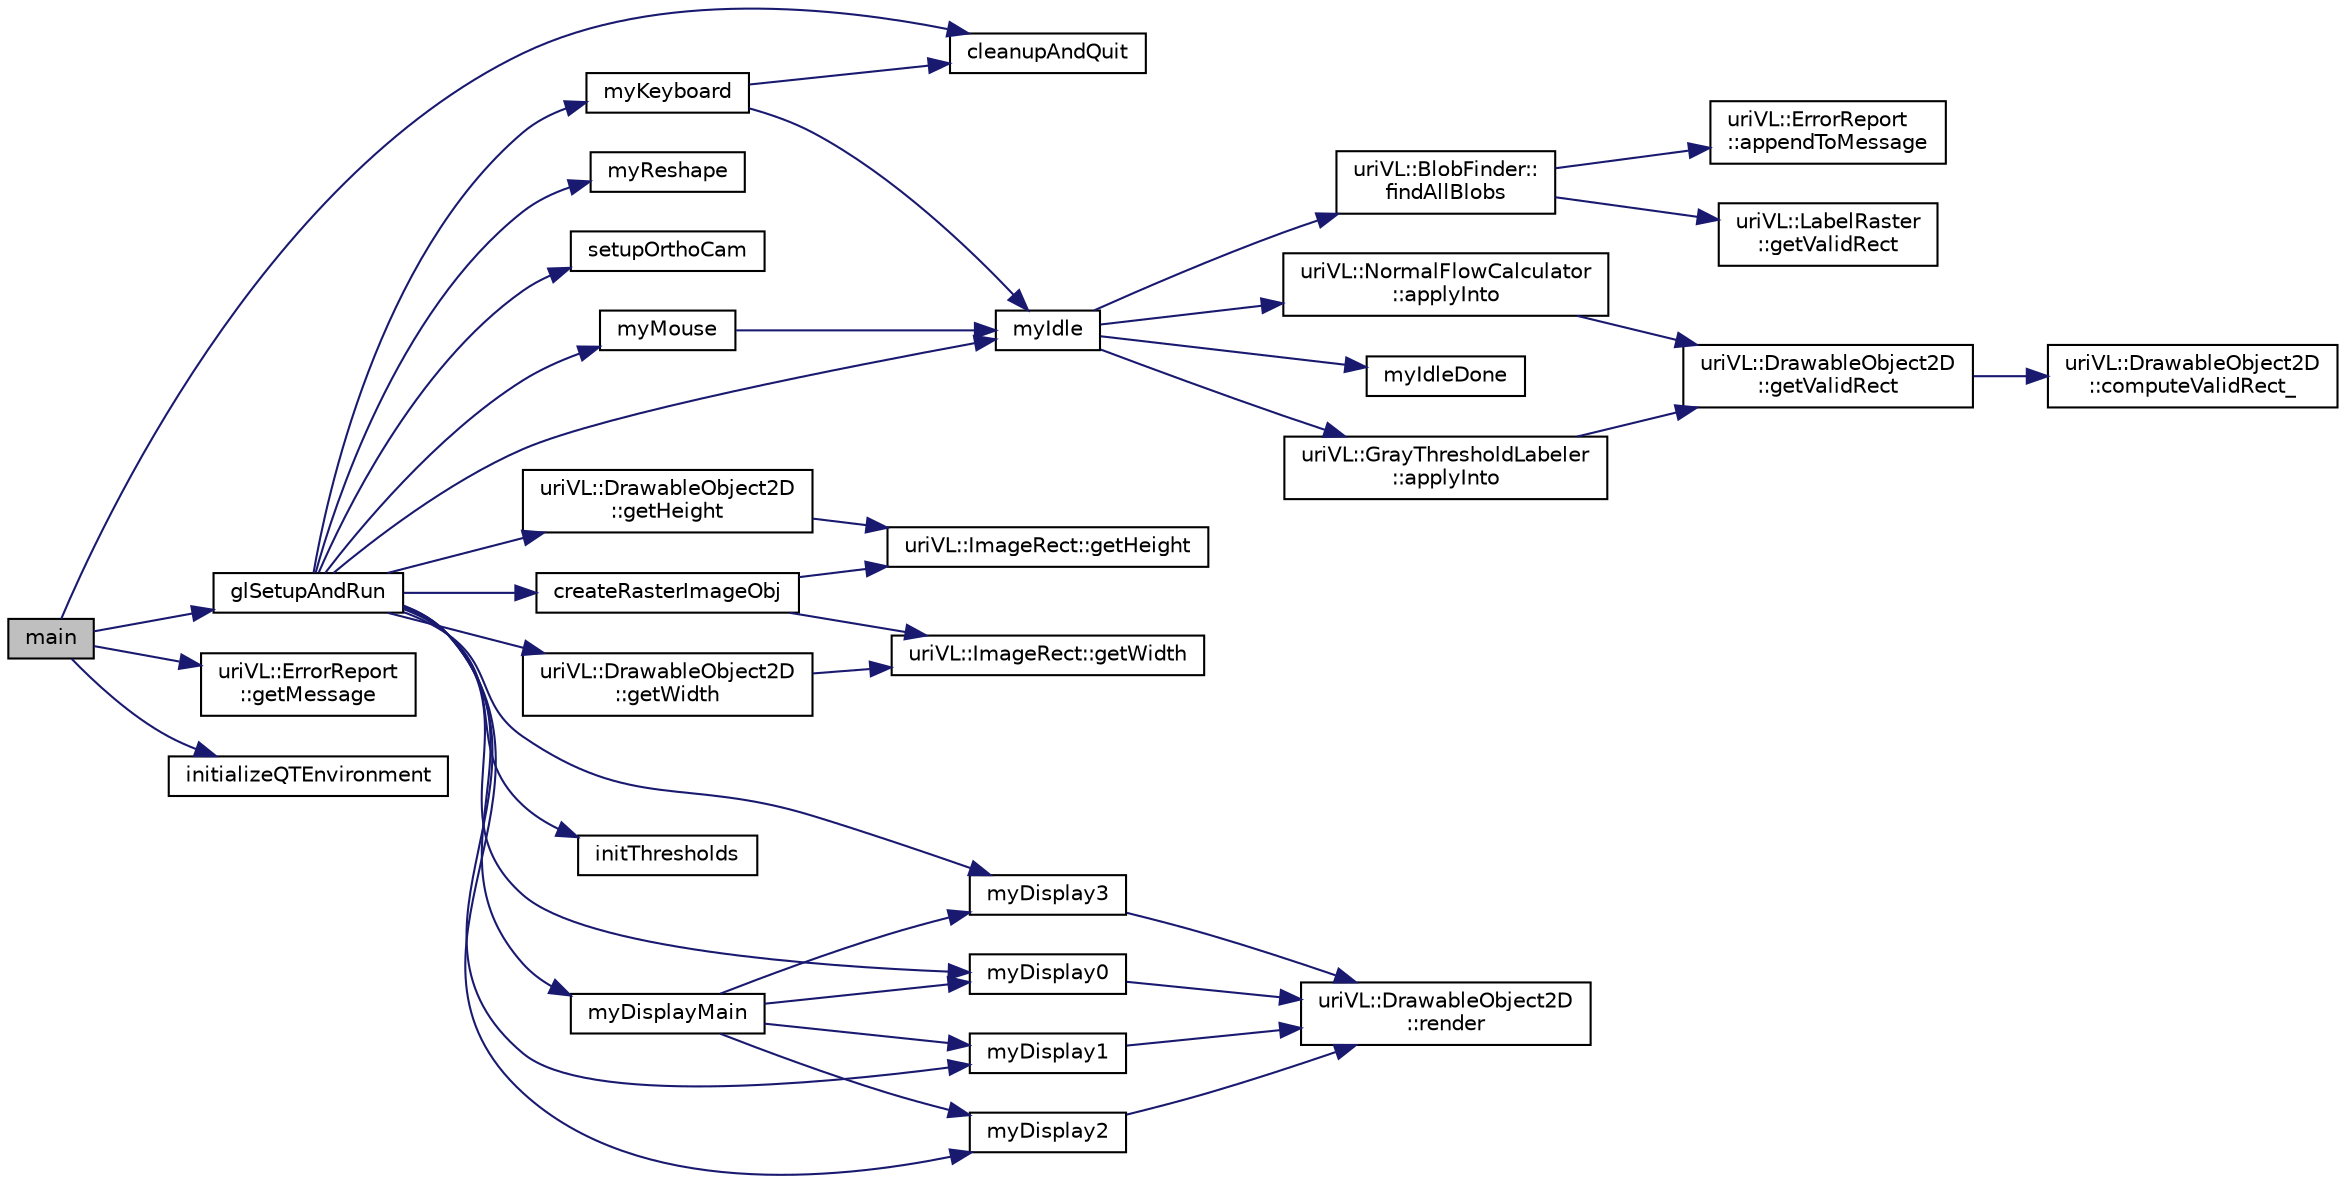 digraph "main"
{
  edge [fontname="Helvetica",fontsize="10",labelfontname="Helvetica",labelfontsize="10"];
  node [fontname="Helvetica",fontsize="10",shape=record];
  rankdir="LR";
  Node1 [label="main",height=0.2,width=0.4,color="black", fillcolor="grey75", style="filled", fontcolor="black"];
  Node1 -> Node2 [color="midnightblue",fontsize="10",style="solid",fontname="Helvetica"];
  Node2 [label="cleanupAndQuit",height=0.2,width=0.4,color="black", fillcolor="white", style="filled",URL="$videoNormalFlow__main_8cpp.html#ab5774c0c168c63ad4c75e9bf6f09e72b"];
  Node1 -> Node3 [color="midnightblue",fontsize="10",style="solid",fontname="Helvetica"];
  Node3 [label="uriVL::ErrorReport\l::getMessage",height=0.2,width=0.4,color="black", fillcolor="white", style="filled",URL="$classuriVL_1_1ErrorReport.html#ab0e9a629dc8d1342f8c6078e5d5b2a1d",tooltip="When you call this, you&#39;re responsible for delete[]&#39;ing the returned pointer. "];
  Node1 -> Node4 [color="midnightblue",fontsize="10",style="solid",fontname="Helvetica"];
  Node4 [label="glSetupAndRun",height=0.2,width=0.4,color="black", fillcolor="white", style="filled",URL="$videoNormalFlow__main_8cpp.html#a90c375f0670dbde0c466ef8e5b8501b2"];
  Node4 -> Node5 [color="midnightblue",fontsize="10",style="solid",fontname="Helvetica"];
  Node5 [label="createRasterImageObj",height=0.2,width=0.4,color="black", fillcolor="white", style="filled",URL="$videoNormalFlow__main_8cpp.html#ac85cb0ad2757c794788cef3bea1b268e"];
  Node5 -> Node6 [color="midnightblue",fontsize="10",style="solid",fontname="Helvetica"];
  Node6 [label="uriVL::ImageRect::getHeight",height=0.2,width=0.4,color="black", fillcolor="white", style="filled",URL="$classuriVL_1_1ImageRect.html#aa757d85ab5d5230bc0ca53f5960e14f3",tooltip="Returns the height of the rectangle. "];
  Node5 -> Node7 [color="midnightblue",fontsize="10",style="solid",fontname="Helvetica"];
  Node7 [label="uriVL::ImageRect::getWidth",height=0.2,width=0.4,color="black", fillcolor="white", style="filled",URL="$classuriVL_1_1ImageRect.html#a1081dc6f638b33ebf30d0a43d51289ef",tooltip="Returns the width of the rectangle. "];
  Node4 -> Node8 [color="midnightblue",fontsize="10",style="solid",fontname="Helvetica"];
  Node8 [label="uriVL::DrawableObject2D\l::getHeight",height=0.2,width=0.4,color="black", fillcolor="white", style="filled",URL="$classuriVL_1_1DrawableObject2D.html#a0fa48af9667c5a4b53bd2a9bf0eea240",tooltip="Returns the number of rows for the image. "];
  Node8 -> Node6 [color="midnightblue",fontsize="10",style="solid",fontname="Helvetica"];
  Node4 -> Node9 [color="midnightblue",fontsize="10",style="solid",fontname="Helvetica"];
  Node9 [label="uriVL::DrawableObject2D\l::getWidth",height=0.2,width=0.4,color="black", fillcolor="white", style="filled",URL="$classuriVL_1_1DrawableObject2D.html#a01127dbd10a99cdbb7596e48539068c9",tooltip="Returns the number of columns for the image. "];
  Node9 -> Node7 [color="midnightblue",fontsize="10",style="solid",fontname="Helvetica"];
  Node4 -> Node10 [color="midnightblue",fontsize="10",style="solid",fontname="Helvetica"];
  Node10 [label="initThresholds",height=0.2,width=0.4,color="black", fillcolor="white", style="filled",URL="$videoNormalFlow__main_8cpp.html#a0088adf459c1c2a354d6f6444a9a288c"];
  Node4 -> Node11 [color="midnightblue",fontsize="10",style="solid",fontname="Helvetica"];
  Node11 [label="myDisplay0",height=0.2,width=0.4,color="black", fillcolor="white", style="filled",URL="$videoNormalFlow__main_8cpp.html#a203e370232115e0fd93fae4a255d9d7d"];
  Node11 -> Node12 [color="midnightblue",fontsize="10",style="solid",fontname="Helvetica"];
  Node12 [label="uriVL::DrawableObject2D\l::render",height=0.2,width=0.4,color="black", fillcolor="white", style="filled",URL="$classuriVL_1_1DrawableObject2D.html#ac8e503cfade891e7ac2a25467cb7d24a",tooltip="Renders the object at the default depth and (0, 0) location. "];
  Node4 -> Node13 [color="midnightblue",fontsize="10",style="solid",fontname="Helvetica"];
  Node13 [label="myDisplay1",height=0.2,width=0.4,color="black", fillcolor="white", style="filled",URL="$videoNormalFlow__main_8cpp.html#a7af0867a250b60f1375c843341bc40b6"];
  Node13 -> Node12 [color="midnightblue",fontsize="10",style="solid",fontname="Helvetica"];
  Node4 -> Node14 [color="midnightblue",fontsize="10",style="solid",fontname="Helvetica"];
  Node14 [label="myDisplay2",height=0.2,width=0.4,color="black", fillcolor="white", style="filled",URL="$videoNormalFlow__main_8cpp.html#a77634c375a18c94063bc5f225fdd2c6b"];
  Node14 -> Node12 [color="midnightblue",fontsize="10",style="solid",fontname="Helvetica"];
  Node4 -> Node15 [color="midnightblue",fontsize="10",style="solid",fontname="Helvetica"];
  Node15 [label="myDisplay3",height=0.2,width=0.4,color="black", fillcolor="white", style="filled",URL="$videoNormalFlow__main_8cpp.html#aefcbd7b72ee22e422927277f895f0d06"];
  Node15 -> Node12 [color="midnightblue",fontsize="10",style="solid",fontname="Helvetica"];
  Node4 -> Node16 [color="midnightblue",fontsize="10",style="solid",fontname="Helvetica"];
  Node16 [label="myDisplayMain",height=0.2,width=0.4,color="black", fillcolor="white", style="filled",URL="$videoNormalFlow__main_8cpp.html#af86ee6d7809b6842c4e285d141d718a7"];
  Node16 -> Node11 [color="midnightblue",fontsize="10",style="solid",fontname="Helvetica"];
  Node16 -> Node13 [color="midnightblue",fontsize="10",style="solid",fontname="Helvetica"];
  Node16 -> Node14 [color="midnightblue",fontsize="10",style="solid",fontname="Helvetica"];
  Node16 -> Node15 [color="midnightblue",fontsize="10",style="solid",fontname="Helvetica"];
  Node4 -> Node17 [color="midnightblue",fontsize="10",style="solid",fontname="Helvetica"];
  Node17 [label="myIdle",height=0.2,width=0.4,color="black", fillcolor="white", style="filled",URL="$videoNormalFlow__main_8cpp.html#a8b6b5874f18eb288af28f2ea8dc37afd"];
  Node17 -> Node18 [color="midnightblue",fontsize="10",style="solid",fontname="Helvetica"];
  Node18 [label="uriVL::NormalFlowCalculator\l::applyInto",height=0.2,width=0.4,color="black", fillcolor="white", style="filled",URL="$classuriVL_1_1NormalFlowCalculator.html#afe138d047168badadc5792dac12f8aee",tooltip="Call applyInto() Compute the normal flow. "];
  Node18 -> Node19 [color="midnightblue",fontsize="10",style="solid",fontname="Helvetica"];
  Node19 [label="uriVL::DrawableObject2D\l::getValidRect",height=0.2,width=0.4,color="black", fillcolor="white", style="filled",URL="$classuriVL_1_1DrawableObject2D.html#ad654c2c5da02b3b20298c3eef4153874",tooltip="Returns the object&#39;s valid data rectangle. "];
  Node19 -> Node20 [color="midnightblue",fontsize="10",style="solid",fontname="Helvetica"];
  Node20 [label="uriVL::DrawableObject2D\l::computeValidRect_",height=0.2,width=0.4,color="black", fillcolor="white", style="filled",URL="$classuriVL_1_1DrawableObject2D.html#a9eb135fd212d80a8fbc3caa7e242d9dd",tooltip="Calculates the object&#39;s valid box. "];
  Node17 -> Node21 [color="midnightblue",fontsize="10",style="solid",fontname="Helvetica"];
  Node21 [label="uriVL::GrayThresholdLabeler\l::applyInto",height=0.2,width=0.4,color="black", fillcolor="white", style="filled",URL="$classuriVL_1_1GrayThresholdLabeler.html#a8a07a2f9967f3552bf508280a251eb57",tooltip="Applies this operator to an image, returns the result as a LabelRaster. "];
  Node21 -> Node19 [color="midnightblue",fontsize="10",style="solid",fontname="Helvetica"];
  Node17 -> Node22 [color="midnightblue",fontsize="10",style="solid",fontname="Helvetica"];
  Node22 [label="uriVL::BlobFinder::\lfindAllBlobs",height=0.2,width=0.4,color="black", fillcolor="white", style="filled",URL="$classuriVL_1_1BlobFinder.html#a7404aa90e173beb8b83136ba46485db7",tooltip="Detect all the blobs in the input label raster from a list of target indices. "];
  Node22 -> Node23 [color="midnightblue",fontsize="10",style="solid",fontname="Helvetica"];
  Node23 [label="uriVL::LabelRaster\l::getValidRect",height=0.2,width=0.4,color="black", fillcolor="white", style="filled",URL="$classuriVL_1_1LabelRaster.html#af9c034eafd1e2c27e80a4143aa2f22d3",tooltip="Returns the label raster&#39;s valid data rectangle. "];
  Node22 -> Node24 [color="midnightblue",fontsize="10",style="solid",fontname="Helvetica"];
  Node24 [label="uriVL::ErrorReport\l::appendToMessage",height=0.2,width=0.4,color="black", fillcolor="white", style="filled",URL="$classuriVL_1_1ErrorReport.html#a65100d12091947d1df26c38f48058569",tooltip="Appends a string to the error message. "];
  Node17 -> Node25 [color="midnightblue",fontsize="10",style="solid",fontname="Helvetica"];
  Node25 [label="myIdleDone",height=0.2,width=0.4,color="black", fillcolor="white", style="filled",URL="$videoNormalFlow__main_8cpp.html#aecb76b76a1aa99390ebe7615612927dd"];
  Node4 -> Node26 [color="midnightblue",fontsize="10",style="solid",fontname="Helvetica"];
  Node26 [label="myKeyboard",height=0.2,width=0.4,color="black", fillcolor="white", style="filled",URL="$videoNormalFlow__main_8cpp.html#a2380242ef771b5a0d59cce4a680dc9df"];
  Node26 -> Node2 [color="midnightblue",fontsize="10",style="solid",fontname="Helvetica"];
  Node26 -> Node17 [color="midnightblue",fontsize="10",style="solid",fontname="Helvetica"];
  Node4 -> Node27 [color="midnightblue",fontsize="10",style="solid",fontname="Helvetica"];
  Node27 [label="myMouse",height=0.2,width=0.4,color="black", fillcolor="white", style="filled",URL="$videoNormalFlow__main_8cpp.html#a9bc4be0bf730d5bb02788a3969a9cdfa"];
  Node27 -> Node17 [color="midnightblue",fontsize="10",style="solid",fontname="Helvetica"];
  Node4 -> Node28 [color="midnightblue",fontsize="10",style="solid",fontname="Helvetica"];
  Node28 [label="myReshape",height=0.2,width=0.4,color="black", fillcolor="white", style="filled",URL="$videoNormalFlow__main_8cpp.html#ae659bda7aa3ae9f52f7fed05f3c900fb"];
  Node4 -> Node29 [color="midnightblue",fontsize="10",style="solid",fontname="Helvetica"];
  Node29 [label="setupOrthoCam",height=0.2,width=0.4,color="black", fillcolor="white", style="filled",URL="$videoNormalFlow__main_8cpp.html#a63754419aeda022dcd6db14eaddd530f"];
  Node1 -> Node30 [color="midnightblue",fontsize="10",style="solid",fontname="Helvetica"];
  Node30 [label="initializeQTEnvironment",height=0.2,width=0.4,color="black", fillcolor="white", style="filled",URL="$videoNormalFlow__main_8cpp.html#a0672b041b5eec1b80073dbb043e6b625"];
}
